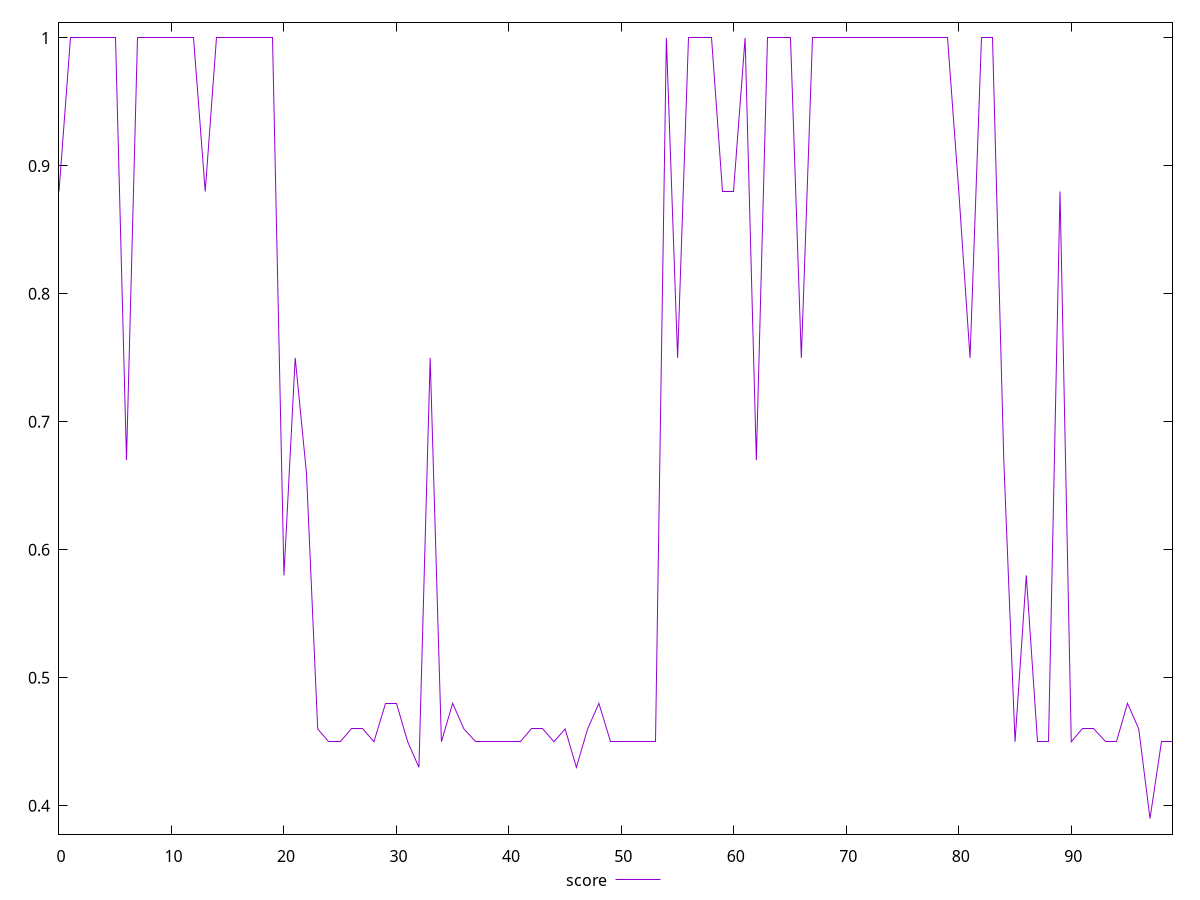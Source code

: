 reset

$score <<EOF
0 0.88
1 1
2 1
3 1
4 1
5 1
6 0.67
7 1
8 1
9 1
10 1
11 1
12 1
13 0.88
14 1
15 1
16 1
17 1
18 1
19 1
20 0.58
21 0.75
22 0.66
23 0.46
24 0.45
25 0.45
26 0.46
27 0.46
28 0.45
29 0.48
30 0.48
31 0.45
32 0.43
33 0.75
34 0.45
35 0.48
36 0.46
37 0.45
38 0.45
39 0.45
40 0.45
41 0.45
42 0.46
43 0.46
44 0.45
45 0.46
46 0.43
47 0.46
48 0.48
49 0.45
50 0.45
51 0.45
52 0.45
53 0.45
54 1
55 0.75
56 1
57 1
58 1
59 0.88
60 0.88
61 1
62 0.67
63 1
64 1
65 1
66 0.75
67 1
68 1
69 1
70 1
71 1
72 1
73 1
74 1
75 1
76 1
77 1
78 1
79 1
80 0.88
81 0.75
82 1
83 1
84 0.67
85 0.45
86 0.58
87 0.45
88 0.45
89 0.88
90 0.45
91 0.46
92 0.46
93 0.45
94 0.45
95 0.48
96 0.46
97 0.39
98 0.45
99 0.45
EOF

set key outside below
set xrange [0:99]
set yrange [0.3778:1.0122]
set trange [0.3778:1.0122]
set terminal svg size 640, 500 enhanced background rgb 'white'
set output "reprap/offscreen-images/samples/pages+cached+noexternal+nomedia/score/values.svg"

plot $score title "score" with line

reset
